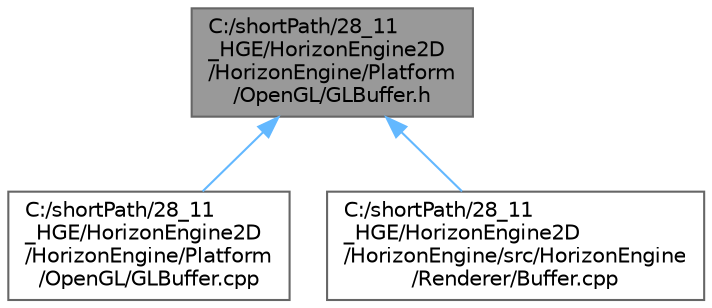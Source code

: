 digraph "C:/shortPath/28_11_HGE/HorizonEngine2D/HorizonEngine/Platform/OpenGL/GLBuffer.h"
{
 // LATEX_PDF_SIZE
  bgcolor="transparent";
  edge [fontname=Helvetica,fontsize=10,labelfontname=Helvetica,labelfontsize=10];
  node [fontname=Helvetica,fontsize=10,shape=box,height=0.2,width=0.4];
  Node1 [label="C:/shortPath/28_11\l_HGE/HorizonEngine2D\l/HorizonEngine/Platform\l/OpenGL/GLBuffer.h",height=0.2,width=0.4,color="gray40", fillcolor="grey60", style="filled", fontcolor="black",tooltip=" "];
  Node1 -> Node2 [dir="back",color="steelblue1",style="solid"];
  Node2 [label="C:/shortPath/28_11\l_HGE/HorizonEngine2D\l/HorizonEngine/Platform\l/OpenGL/GLBuffer.cpp",height=0.2,width=0.4,color="grey40", fillcolor="white", style="filled",URL="$_g_l_buffer_8cpp.html",tooltip=" "];
  Node1 -> Node3 [dir="back",color="steelblue1",style="solid"];
  Node3 [label="C:/shortPath/28_11\l_HGE/HorizonEngine2D\l/HorizonEngine/src/HorizonEngine\l/Renderer/Buffer.cpp",height=0.2,width=0.4,color="grey40", fillcolor="white", style="filled",URL="$_buffer_8cpp.html",tooltip=" "];
}
